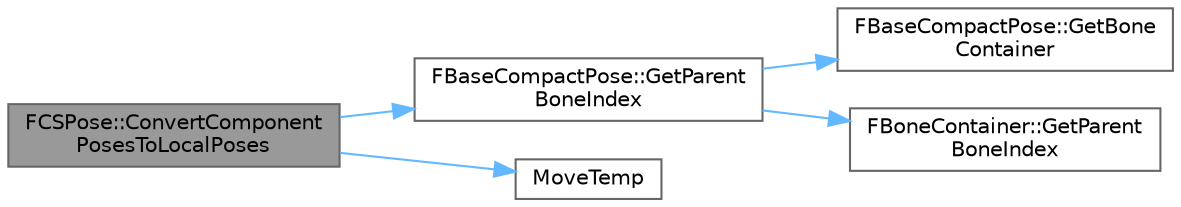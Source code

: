 digraph "FCSPose::ConvertComponentPosesToLocalPoses"
{
 // INTERACTIVE_SVG=YES
 // LATEX_PDF_SIZE
  bgcolor="transparent";
  edge [fontname=Helvetica,fontsize=10,labelfontname=Helvetica,labelfontsize=10];
  node [fontname=Helvetica,fontsize=10,shape=box,height=0.2,width=0.4];
  rankdir="LR";
  Node1 [id="Node000001",label="FCSPose::ConvertComponent\lPosesToLocalPoses",height=0.2,width=0.4,color="gray40", fillcolor="grey60", style="filled", fontcolor="black",tooltip="This function convert component space to local space to OutPose."];
  Node1 -> Node2 [id="edge1_Node000001_Node000002",color="steelblue1",style="solid",tooltip=" "];
  Node2 [id="Node000002",label="FBaseCompactPose::GetParent\lBoneIndex",height=0.2,width=0.4,color="grey40", fillcolor="white", style="filled",URL="$d0/ded/structFBaseCompactPose.html#a66c46401afc97f9b115f230b37eafd34",tooltip=" "];
  Node2 -> Node3 [id="edge2_Node000002_Node000003",color="steelblue1",style="solid",tooltip=" "];
  Node3 [id="Node000003",label="FBaseCompactPose::GetBone\lContainer",height=0.2,width=0.4,color="grey40", fillcolor="white", style="filled",URL="$d0/ded/structFBaseCompactPose.html#af7a1f12bd46b00ec5d412cd3e6665f09",tooltip=" "];
  Node2 -> Node4 [id="edge3_Node000002_Node000004",color="steelblue1",style="solid",tooltip=" "];
  Node4 [id="Node000004",label="FBoneContainer::GetParent\lBoneIndex",height=0.2,width=0.4,color="grey40", fillcolor="white", style="filled",URL="$d2/d4f/structFBoneContainer.html#a9bf6f8a56d299d97ab9f8d08cc7cb493",tooltip="Get ParentBoneIndex for current Asset."];
  Node1 -> Node5 [id="edge4_Node000001_Node000005",color="steelblue1",style="solid",tooltip=" "];
  Node5 [id="Node000005",label="MoveTemp",height=0.2,width=0.4,color="grey40", fillcolor="white", style="filled",URL="$d4/d24/UnrealTemplate_8h.html#ad5e6c049aeb9c9115fec514ba581dbb6",tooltip="MoveTemp will cast a reference to an rvalue reference."];
}
